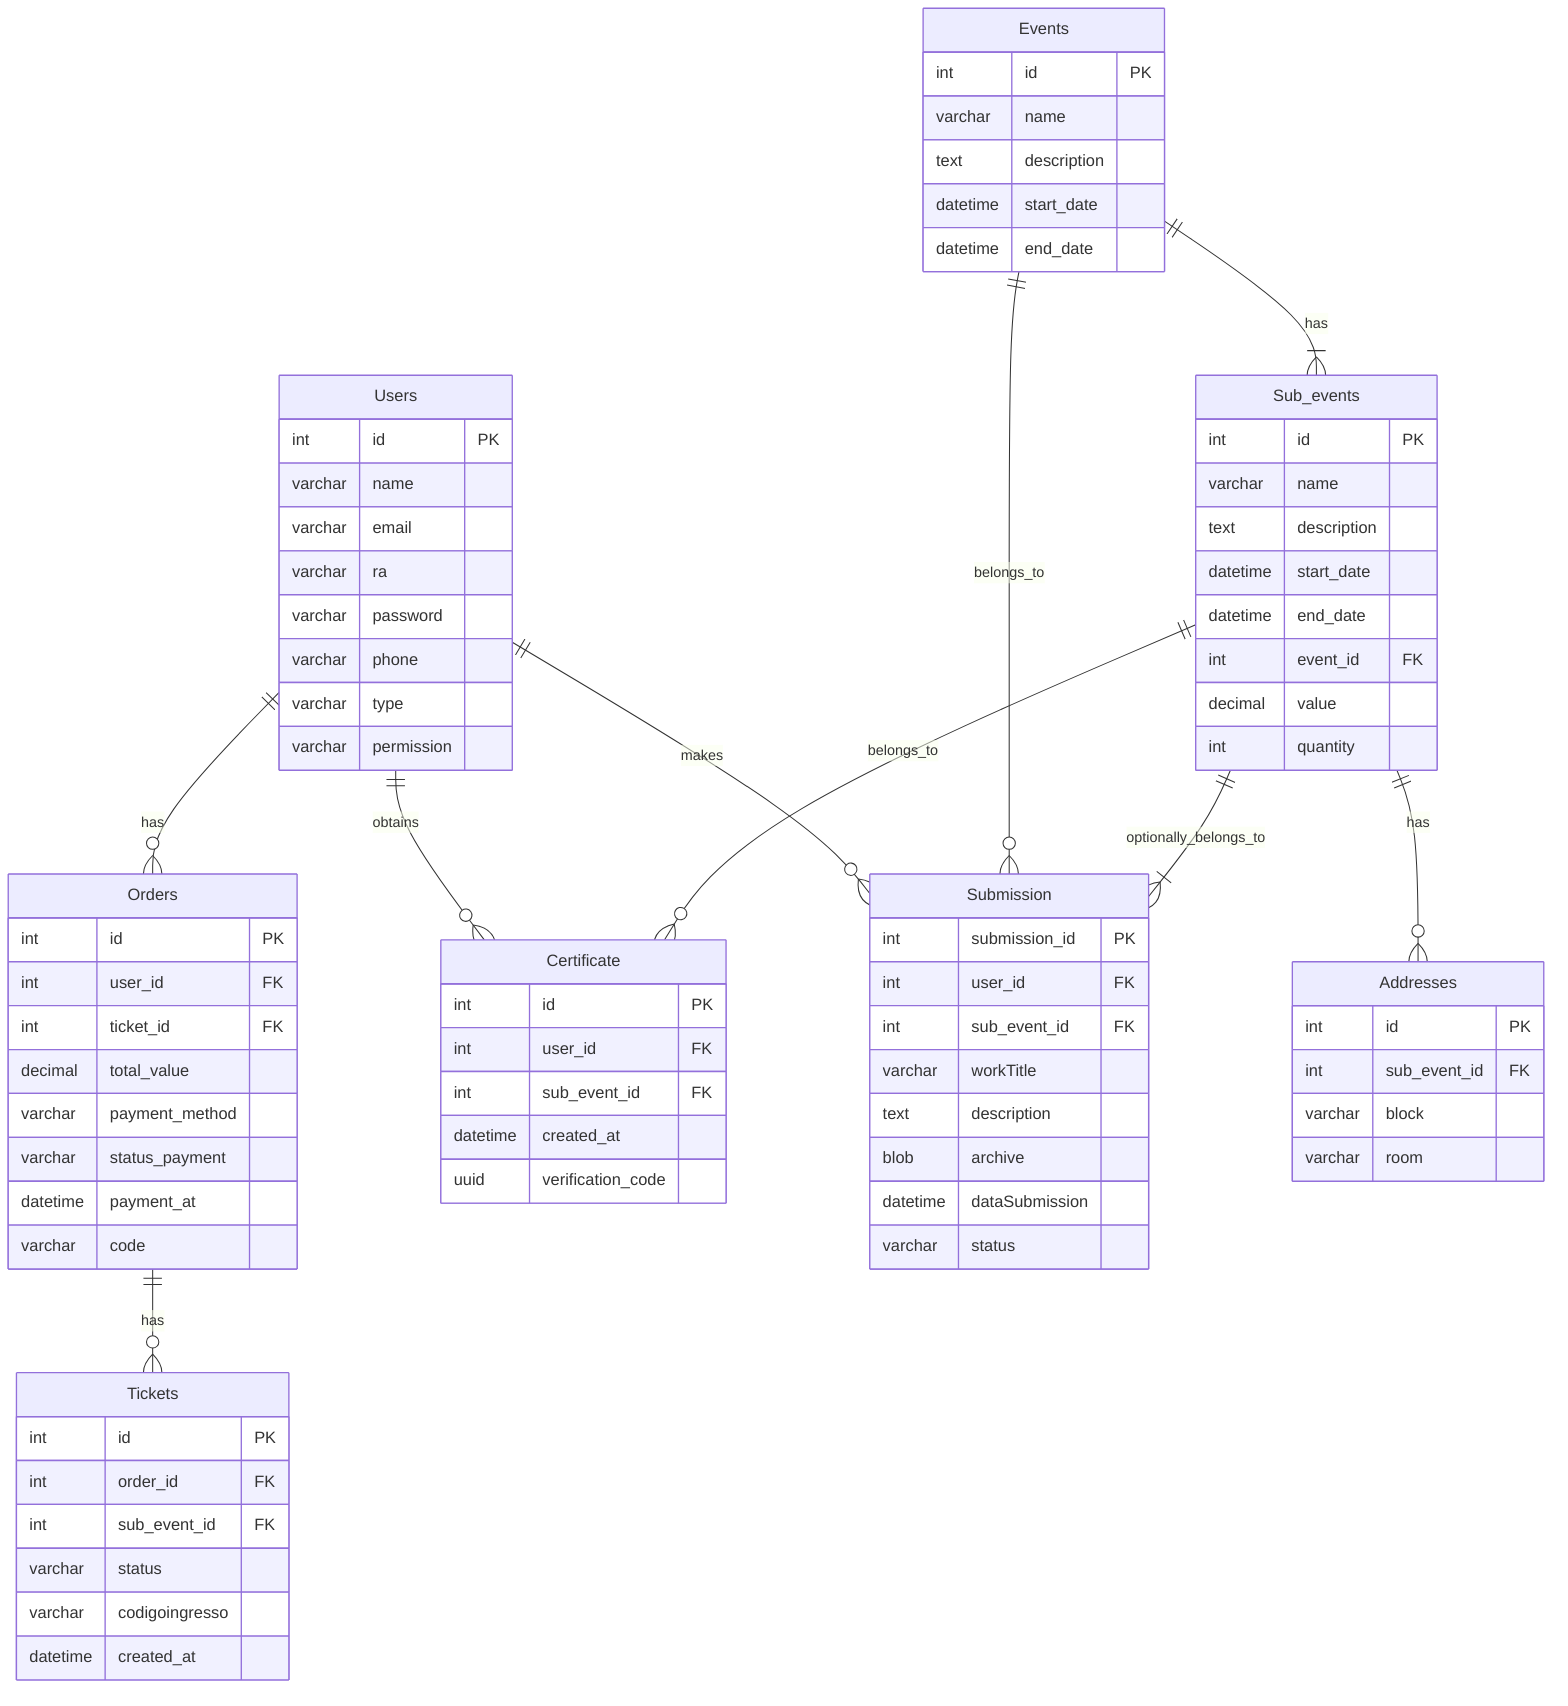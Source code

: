 erDiagram
    Users ||--o{ Orders : has
    Orders ||--o{ Tickets : has
    Users ||--o{ Certificate : obtains
    Sub_events ||--o{ Certificate : belongs_to
    Users ||--o{ Submission : makes
    Events ||--o{ Submission : belongs_to
    Sub_events ||--|{ Submission : optionally_belongs_to
    Events ||--|{ Sub_events : has
    Sub_events ||--o{ Addresses : has

    Users {
        int id PK
        varchar name
        varchar email
        varchar ra
        varchar password
        varchar phone
        varchar type
        varchar permission
    }

    Orders {
        int id PK
        int user_id FK
        int ticket_id FK
        decimal total_value
        varchar payment_method
        varchar status_payment
        datetime payment_at
        varchar code
    }

    Tickets {
        int id PK
        int order_id FK
        int sub_event_id FK 
        varchar status
        varchar codigoingresso
        datetime created_at
    }

    Certificate {
        int id PK
        int user_id FK
        int sub_event_id FK
        datetime created_at
        uuid verification_code
    }

    Submission {
        int submission_id PK
        int user_id FK
        int sub_event_id FK
        varchar workTitle
        text description
        blob archive
        datetime dataSubmission
        varchar status
    }

    Events {
        int id PK
        varchar name
        text description
        datetime start_date
        datetime end_date
    }

    Sub_events {
        int id PK
        varchar name
        text description
        datetime start_date
        datetime end_date
        int event_id FK
        decimal value
        int quantity
    }

    Addresses {
        int id PK
        int sub_event_id FK
        varchar block
        varchar room
    }